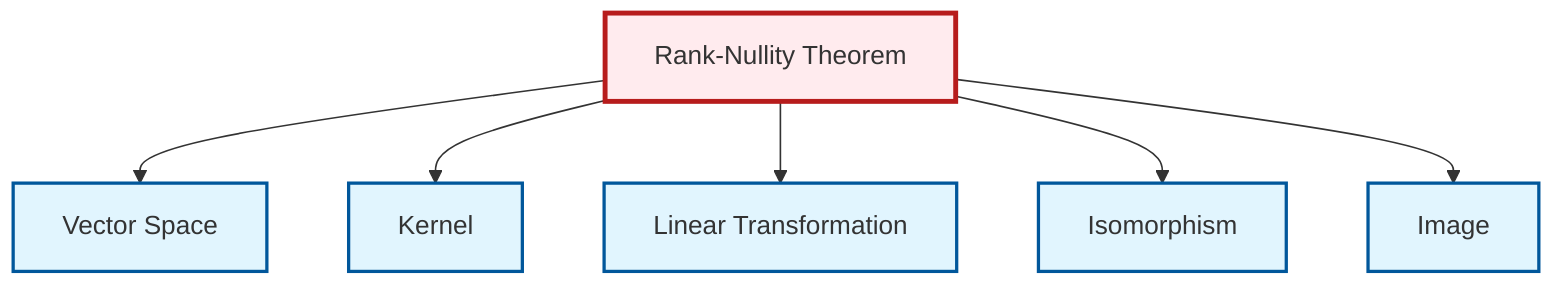 graph TD
    classDef definition fill:#e1f5fe,stroke:#01579b,stroke-width:2px
    classDef theorem fill:#f3e5f5,stroke:#4a148c,stroke-width:2px
    classDef axiom fill:#fff3e0,stroke:#e65100,stroke-width:2px
    classDef example fill:#e8f5e9,stroke:#1b5e20,stroke-width:2px
    classDef current fill:#ffebee,stroke:#b71c1c,stroke-width:3px
    def-linear-transformation["Linear Transformation"]:::definition
    def-vector-space["Vector Space"]:::definition
    def-isomorphism["Isomorphism"]:::definition
    thm-rank-nullity["Rank-Nullity Theorem"]:::theorem
    def-kernel["Kernel"]:::definition
    def-image["Image"]:::definition
    thm-rank-nullity --> def-vector-space
    thm-rank-nullity --> def-kernel
    thm-rank-nullity --> def-linear-transformation
    thm-rank-nullity --> def-isomorphism
    thm-rank-nullity --> def-image
    class thm-rank-nullity current
